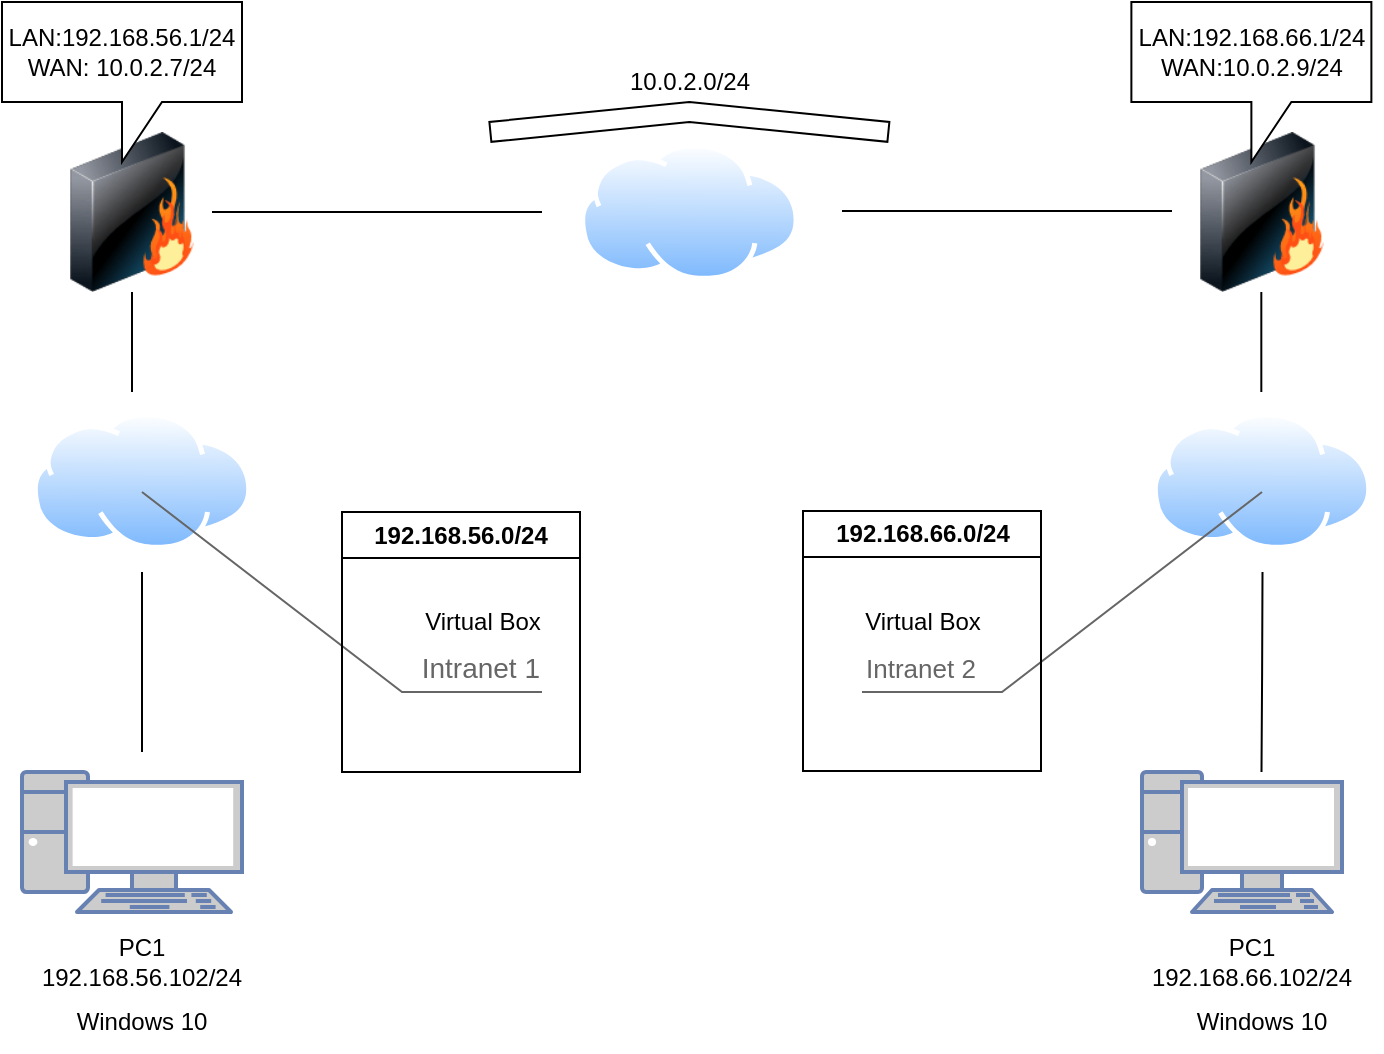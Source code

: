 <mxfile version="22.0.0" type="github">
  <diagram name="Página-1" id="l44WWCweRcnQ4CUnHUWf">
    <mxGraphModel dx="808" dy="823" grid="1" gridSize="10" guides="1" tooltips="1" connect="1" arrows="1" fold="1" page="1" pageScale="1" pageWidth="827" pageHeight="1169" math="0" shadow="0">
      <root>
        <mxCell id="0" />
        <mxCell id="1" parent="0" />
        <mxCell id="c_ocnvRZBa51fsiQRDce-1" value="" style="fontColor=#0066CC;verticalAlign=top;verticalLabelPosition=bottom;labelPosition=center;align=center;html=1;outlineConnect=0;fillColor=#CCCCCC;strokeColor=#6881B3;gradientColor=none;gradientDirection=north;strokeWidth=2;shape=mxgraph.networks.pc;" vertex="1" parent="1">
          <mxGeometry x="80" y="440" width="110" height="70" as="geometry" />
        </mxCell>
        <mxCell id="c_ocnvRZBa51fsiQRDce-2" value="" style="fontColor=#0066CC;verticalAlign=top;verticalLabelPosition=bottom;labelPosition=center;align=center;html=1;outlineConnect=0;fillColor=#CCCCCC;strokeColor=#6881B3;gradientColor=none;gradientDirection=north;strokeWidth=2;shape=mxgraph.networks.pc;" vertex="1" parent="1">
          <mxGeometry x="640" y="440" width="100" height="70" as="geometry" />
        </mxCell>
        <mxCell id="c_ocnvRZBa51fsiQRDce-3" value="" style="image;html=1;image=img/lib/clip_art/networking/Firewall_128x128.png" vertex="1" parent="1">
          <mxGeometry x="660" y="120" width="80" height="80" as="geometry" />
        </mxCell>
        <mxCell id="c_ocnvRZBa51fsiQRDce-4" value="" style="image;html=1;image=img/lib/clip_art/networking/Firewall_128x128.png" vertex="1" parent="1">
          <mxGeometry x="95" y="120" width="80" height="80" as="geometry" />
        </mxCell>
        <mxCell id="c_ocnvRZBa51fsiQRDce-11" value="PC1&lt;br&gt;192.168.56.102/24" style="text;html=1;strokeColor=none;fillColor=none;align=center;verticalAlign=middle;whiteSpace=wrap;rounded=0;" vertex="1" parent="1">
          <mxGeometry x="80" y="520" width="120" height="30" as="geometry" />
        </mxCell>
        <mxCell id="c_ocnvRZBa51fsiQRDce-13" value="" style="image;aspect=fixed;perimeter=ellipsePerimeter;html=1;align=center;shadow=0;dashed=0;spacingTop=3;image=img/lib/active_directory/internet_cloud.svg;" vertex="1" parent="1">
          <mxGeometry x="85.32" y="260" width="109.37" height="68.9" as="geometry" />
        </mxCell>
        <mxCell id="c_ocnvRZBa51fsiQRDce-14" value="" style="image;aspect=fixed;perimeter=ellipsePerimeter;html=1;align=center;shadow=0;dashed=0;spacingTop=3;image=img/lib/active_directory/internet_cloud.svg;" vertex="1" parent="1">
          <mxGeometry x="645.32" y="260" width="109.37" height="68.9" as="geometry" />
        </mxCell>
        <mxCell id="c_ocnvRZBa51fsiQRDce-17" value="192.168.66.1/24" style="text;html=1;strokeColor=none;fillColor=none;align=center;verticalAlign=middle;whiteSpace=wrap;rounded=0;" vertex="1" parent="1">
          <mxGeometry x="640" y="80" width="120" height="30" as="geometry" />
        </mxCell>
        <mxCell id="c_ocnvRZBa51fsiQRDce-18" value="PC1&lt;br&gt;192.168.66.102/24" style="text;html=1;strokeColor=none;fillColor=none;align=center;verticalAlign=middle;whiteSpace=wrap;rounded=0;" vertex="1" parent="1">
          <mxGeometry x="634.69" y="520" width="120" height="30" as="geometry" />
        </mxCell>
        <mxCell id="c_ocnvRZBa51fsiQRDce-19" value="" style="endArrow=classic;html=1;rounded=0;strokeColor=none;" edge="1" parent="1">
          <mxGeometry width="50" height="50" relative="1" as="geometry">
            <mxPoint x="140" y="430" as="sourcePoint" />
            <mxPoint x="140" y="340" as="targetPoint" />
          </mxGeometry>
        </mxCell>
        <mxCell id="c_ocnvRZBa51fsiQRDce-20" value="" style="endArrow=none;html=1;rounded=0;" edge="1" parent="1">
          <mxGeometry width="50" height="50" relative="1" as="geometry">
            <mxPoint x="140" y="430" as="sourcePoint" />
            <mxPoint x="140" y="340" as="targetPoint" />
          </mxGeometry>
        </mxCell>
        <mxCell id="c_ocnvRZBa51fsiQRDce-21" value="" style="endArrow=none;html=1;rounded=0;entryX=0.5;entryY=1;entryDx=0;entryDy=0;" edge="1" parent="1" target="c_ocnvRZBa51fsiQRDce-4">
          <mxGeometry width="50" height="50" relative="1" as="geometry">
            <mxPoint x="135" y="250" as="sourcePoint" />
            <mxPoint x="450" y="380" as="targetPoint" />
          </mxGeometry>
        </mxCell>
        <mxCell id="c_ocnvRZBa51fsiQRDce-22" value="" style="image;aspect=fixed;perimeter=ellipsePerimeter;html=1;align=center;shadow=0;dashed=0;spacingTop=3;image=img/lib/active_directory/internet_cloud.svg;" vertex="1" parent="1">
          <mxGeometry x="359" y="125.55" width="109.37" height="68.9" as="geometry" />
        </mxCell>
        <mxCell id="c_ocnvRZBa51fsiQRDce-24" value="" style="endArrow=none;html=1;rounded=0;" edge="1" parent="1">
          <mxGeometry width="50" height="50" relative="1" as="geometry">
            <mxPoint x="699.75" y="440" as="sourcePoint" />
            <mxPoint x="700.25" y="340" as="targetPoint" />
            <Array as="points">
              <mxPoint x="700.06" y="390" />
            </Array>
          </mxGeometry>
        </mxCell>
        <mxCell id="c_ocnvRZBa51fsiQRDce-25" value="" style="endArrow=none;html=1;rounded=0;entryX=0.5;entryY=1;entryDx=0;entryDy=0;" edge="1" parent="1">
          <mxGeometry width="50" height="50" relative="1" as="geometry">
            <mxPoint x="699.66" y="250" as="sourcePoint" />
            <mxPoint x="699.66" y="200" as="targetPoint" />
          </mxGeometry>
        </mxCell>
        <mxCell id="c_ocnvRZBa51fsiQRDce-27" value="&lt;font style=&quot;font-size: 13px;&quot;&gt;Intranet 2&lt;/font&gt;" style="strokeWidth=1;shadow=0;dashed=0;align=center;html=1;shape=mxgraph.mockup.text.callout;linkText=;textSize=17;textColor=#666666;callDir=SW;callStyle=line;fontSize=17;fontColor=#666666;align=left;verticalAlign=bottom;strokeColor=#666666;" vertex="1" parent="1">
          <mxGeometry x="500" y="300" width="200" height="100" as="geometry" />
        </mxCell>
        <mxCell id="c_ocnvRZBa51fsiQRDce-28" value="Virtual Box" style="text;html=1;align=center;verticalAlign=middle;resizable=0;points=[];autosize=1;strokeColor=none;fillColor=none;" vertex="1" parent="1">
          <mxGeometry x="490" y="350" width="80" height="30" as="geometry" />
        </mxCell>
        <mxCell id="c_ocnvRZBa51fsiQRDce-29" value="&lt;font style=&quot;font-size: 14px;&quot;&gt;Intranet 1&lt;/font&gt;" style="strokeWidth=1;shadow=0;dashed=0;align=center;html=1;shape=mxgraph.mockup.text.callout;linkText=;textSize=17;textColor=#666666;callDir=SE;callStyle=line;fontSize=17;fontColor=#666666;align=right;verticalAlign=bottom;strokeColor=#666666;" vertex="1" parent="1">
          <mxGeometry x="140" y="300" width="200" height="100" as="geometry" />
        </mxCell>
        <mxCell id="c_ocnvRZBa51fsiQRDce-31" value="Virtual Box" style="text;html=1;align=center;verticalAlign=middle;resizable=0;points=[];autosize=1;strokeColor=none;fillColor=none;" vertex="1" parent="1">
          <mxGeometry x="270" y="350" width="80" height="30" as="geometry" />
        </mxCell>
        <mxCell id="c_ocnvRZBa51fsiQRDce-33" value="192.168.56.0/24" style="swimlane;whiteSpace=wrap;html=1;" vertex="1" parent="1">
          <mxGeometry x="240" y="310" width="119" height="130" as="geometry">
            <mxRectangle x="240" y="310" width="130" height="30" as="alternateBounds" />
          </mxGeometry>
        </mxCell>
        <mxCell id="c_ocnvRZBa51fsiQRDce-43" value="192.168.66.0/24" style="swimlane;whiteSpace=wrap;html=1;" vertex="1" parent="1">
          <mxGeometry x="470.5" y="309.45" width="119" height="130" as="geometry">
            <mxRectangle x="240" y="310" width="130" height="30" as="alternateBounds" />
          </mxGeometry>
        </mxCell>
        <mxCell id="c_ocnvRZBa51fsiQRDce-44" value="" style="endArrow=none;html=1;rounded=0;exitX=1;exitY=0.5;exitDx=0;exitDy=0;" edge="1" parent="1" source="c_ocnvRZBa51fsiQRDce-4">
          <mxGeometry width="50" height="50" relative="1" as="geometry">
            <mxPoint x="230" y="185" as="sourcePoint" />
            <mxPoint x="340" y="160" as="targetPoint" />
          </mxGeometry>
        </mxCell>
        <mxCell id="c_ocnvRZBa51fsiQRDce-45" value="" style="endArrow=none;html=1;rounded=0;exitX=1;exitY=0.5;exitDx=0;exitDy=0;" edge="1" parent="1">
          <mxGeometry width="50" height="50" relative="1" as="geometry">
            <mxPoint x="490" y="159.5" as="sourcePoint" />
            <mxPoint x="655" y="159.5" as="targetPoint" />
          </mxGeometry>
        </mxCell>
        <mxCell id="c_ocnvRZBa51fsiQRDce-47" value="LAN:192.168.56.1/24&lt;br&gt;WAN: 10.0.2.7/24" style="shape=callout;whiteSpace=wrap;html=1;perimeter=calloutPerimeter;" vertex="1" parent="1">
          <mxGeometry x="70" y="55" width="120" height="80" as="geometry" />
        </mxCell>
        <mxCell id="c_ocnvRZBa51fsiQRDce-48" value="LAN:192.168.66.1/24&lt;br&gt;WAN:10.0.2.9/24" style="shape=callout;whiteSpace=wrap;html=1;perimeter=calloutPerimeter;" vertex="1" parent="1">
          <mxGeometry x="634.69" y="55" width="120" height="80" as="geometry" />
        </mxCell>
        <mxCell id="c_ocnvRZBa51fsiQRDce-50" value="10.0.2.0/24" style="text;html=1;strokeColor=none;fillColor=none;align=center;verticalAlign=middle;whiteSpace=wrap;rounded=0;" vertex="1" parent="1">
          <mxGeometry x="353.69" y="80" width="120" height="30" as="geometry" />
        </mxCell>
        <mxCell id="c_ocnvRZBa51fsiQRDce-51" value="Windows 10" style="text;html=1;strokeColor=none;fillColor=none;align=center;verticalAlign=middle;whiteSpace=wrap;rounded=0;" vertex="1" parent="1">
          <mxGeometry x="80" y="550" width="120" height="30" as="geometry" />
        </mxCell>
        <mxCell id="c_ocnvRZBa51fsiQRDce-52" value="Windows 10" style="text;html=1;strokeColor=none;fillColor=none;align=center;verticalAlign=middle;whiteSpace=wrap;rounded=0;" vertex="1" parent="1">
          <mxGeometry x="640" y="550" width="120" height="30" as="geometry" />
        </mxCell>
        <mxCell id="c_ocnvRZBa51fsiQRDce-53" value="" style="shape=flexArrow;endArrow=none;startArrow=none;html=1;rounded=0;endSize=6;targetPerimeterSpacing=0;sourcePerimeterSpacing=0;endFill=0;startFill=0;" edge="1" parent="1">
          <mxGeometry width="100" height="100" relative="1" as="geometry">
            <mxPoint x="313.69" y="120" as="sourcePoint" />
            <mxPoint x="513.69" y="120" as="targetPoint" />
            <Array as="points">
              <mxPoint x="413.69" y="110" />
            </Array>
          </mxGeometry>
        </mxCell>
      </root>
    </mxGraphModel>
  </diagram>
</mxfile>
